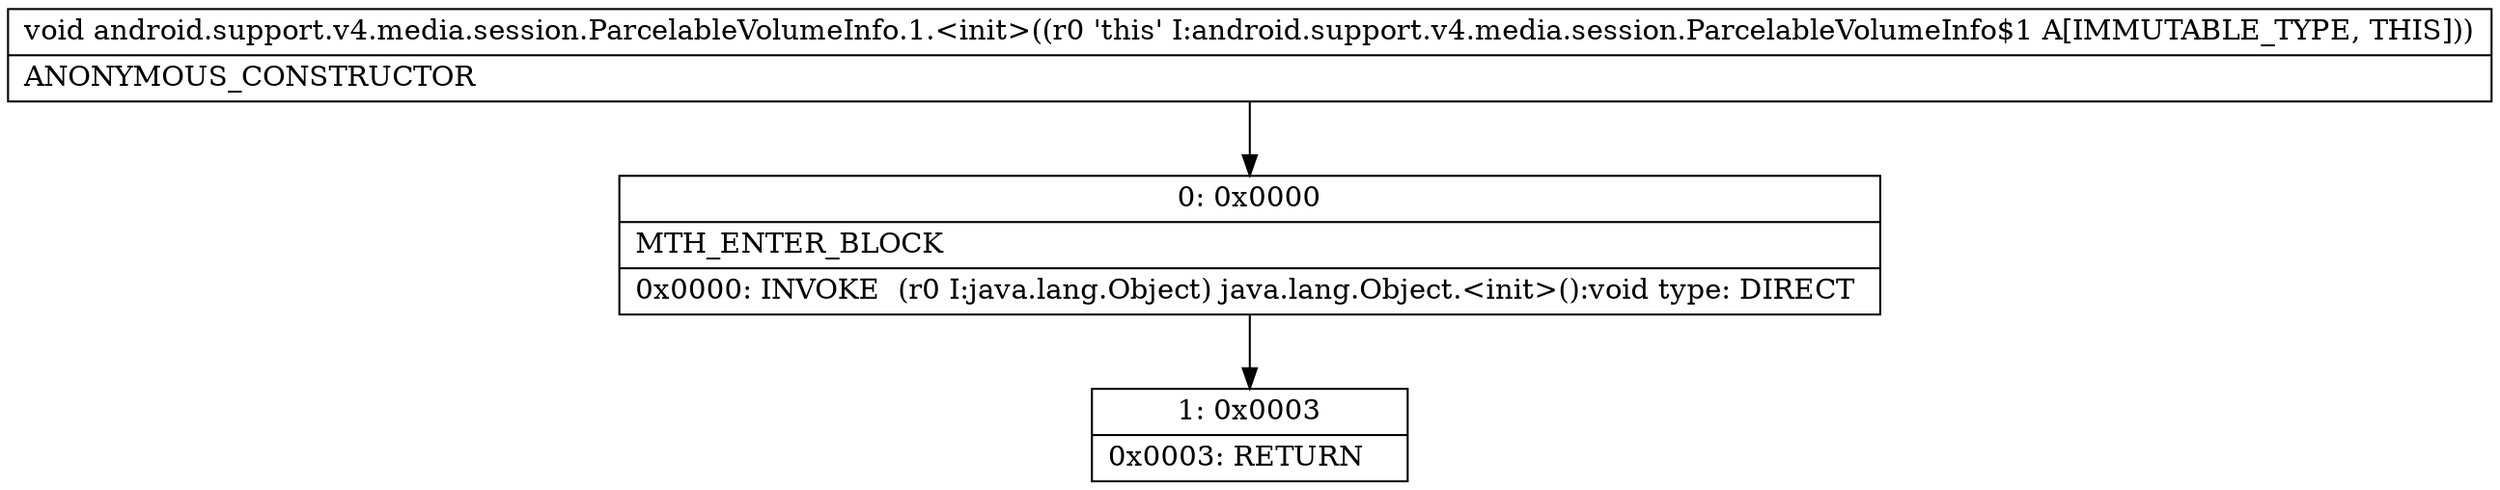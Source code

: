 digraph "CFG forandroid.support.v4.media.session.ParcelableVolumeInfo.1.\<init\>()V" {
Node_0 [shape=record,label="{0\:\ 0x0000|MTH_ENTER_BLOCK\l|0x0000: INVOKE  (r0 I:java.lang.Object) java.lang.Object.\<init\>():void type: DIRECT \l}"];
Node_1 [shape=record,label="{1\:\ 0x0003|0x0003: RETURN   \l}"];
MethodNode[shape=record,label="{void android.support.v4.media.session.ParcelableVolumeInfo.1.\<init\>((r0 'this' I:android.support.v4.media.session.ParcelableVolumeInfo$1 A[IMMUTABLE_TYPE, THIS]))  | ANONYMOUS_CONSTRUCTOR\l}"];
MethodNode -> Node_0;
Node_0 -> Node_1;
}

